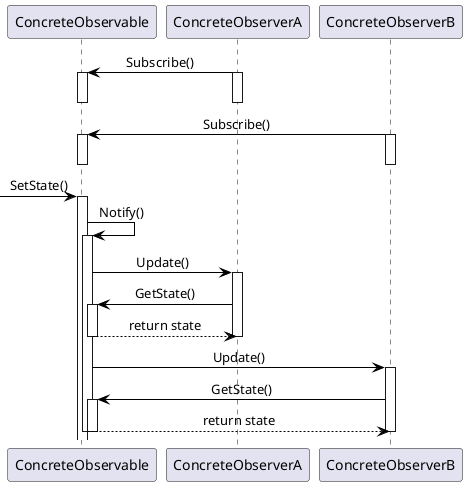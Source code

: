 @startuml
    skinparam class {
	BackgroundColor White
	ArrowColor Black
	BorderColor Black
    }    
    skinparam sequenceMessageAlign center

    ConcreteObservable <- ConcreteObserverA: Subscribe()
    activate ConcreteObservable
    activate ConcreteObserverA
    deactivate ConcreteObservable
    deactivate ConcreteObserverA

    ConcreteObservable <- ConcreteObserverB: Subscribe()
    activate ConcreteObservable
    activate ConcreteObserverB
    deactivate ConcreteObservable
    deactivate ConcreteObserverB

    [-> ConcreteObservable: SetState()
    activate ConcreteObservable
    ConcreteObservable -> ConcreteObservable: Notify()
    activate ConcreteObservable

    ConcreteObservable -> ConcreteObserverA: Update()
    activate ConcreteObserverA
    ConcreteObserverA -> ConcreteObservable: GetState()
    activate ConcreteObservable
    ConcreteObservable --> ConcreteObserverA: return state 
    deactivate ConcreteObservable
    deactivate ConcreteObserverA

    ConcreteObservable -> ConcreteObserverB: Update()
    activate ConcreteObserverB
    ConcreteObserverB -> ConcreteObservable: GetState()
    activate ConcreteObservable
    ConcreteObservable --> ConcreteObserverB: return state 
    deactivate ConcreteObservable
    deactivate ConcreteObserverB

    deactivate ConcreteObservable
@enduml
